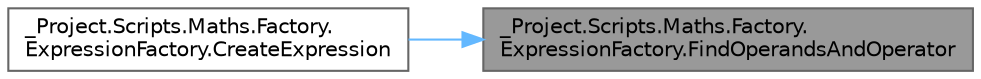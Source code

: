 digraph "_Project.Scripts.Maths.Factory.ExpressionFactory.FindOperandsAndOperator"
{
 // LATEX_PDF_SIZE
  bgcolor="transparent";
  edge [fontname=Helvetica,fontsize=10,labelfontname=Helvetica,labelfontsize=10];
  node [fontname=Helvetica,fontsize=10,shape=box,height=0.2,width=0.4];
  rankdir="RL";
  Node1 [id="Node000001",label="_Project.Scripts.Maths.Factory.\lExpressionFactory.FindOperandsAndOperator",height=0.2,width=0.4,color="gray40", fillcolor="grey60", style="filled", fontcolor="black",tooltip="Метод поиска элементов математического выражения по паттерну"];
  Node1 -> Node2 [id="edge1_Node000001_Node000002",dir="back",color="steelblue1",style="solid",tooltip=" "];
  Node2 [id="Node000002",label="_Project.Scripts.Maths.Factory.\lExpressionFactory.CreateExpression",height=0.2,width=0.4,color="grey40", fillcolor="white", style="filled",URL="$class___project_1_1_scripts_1_1_maths_1_1_factory_1_1_expression_factory.html#a36667174b799b9268a537dc3af01138f",tooltip="Метод создания математического выражения"];
}
